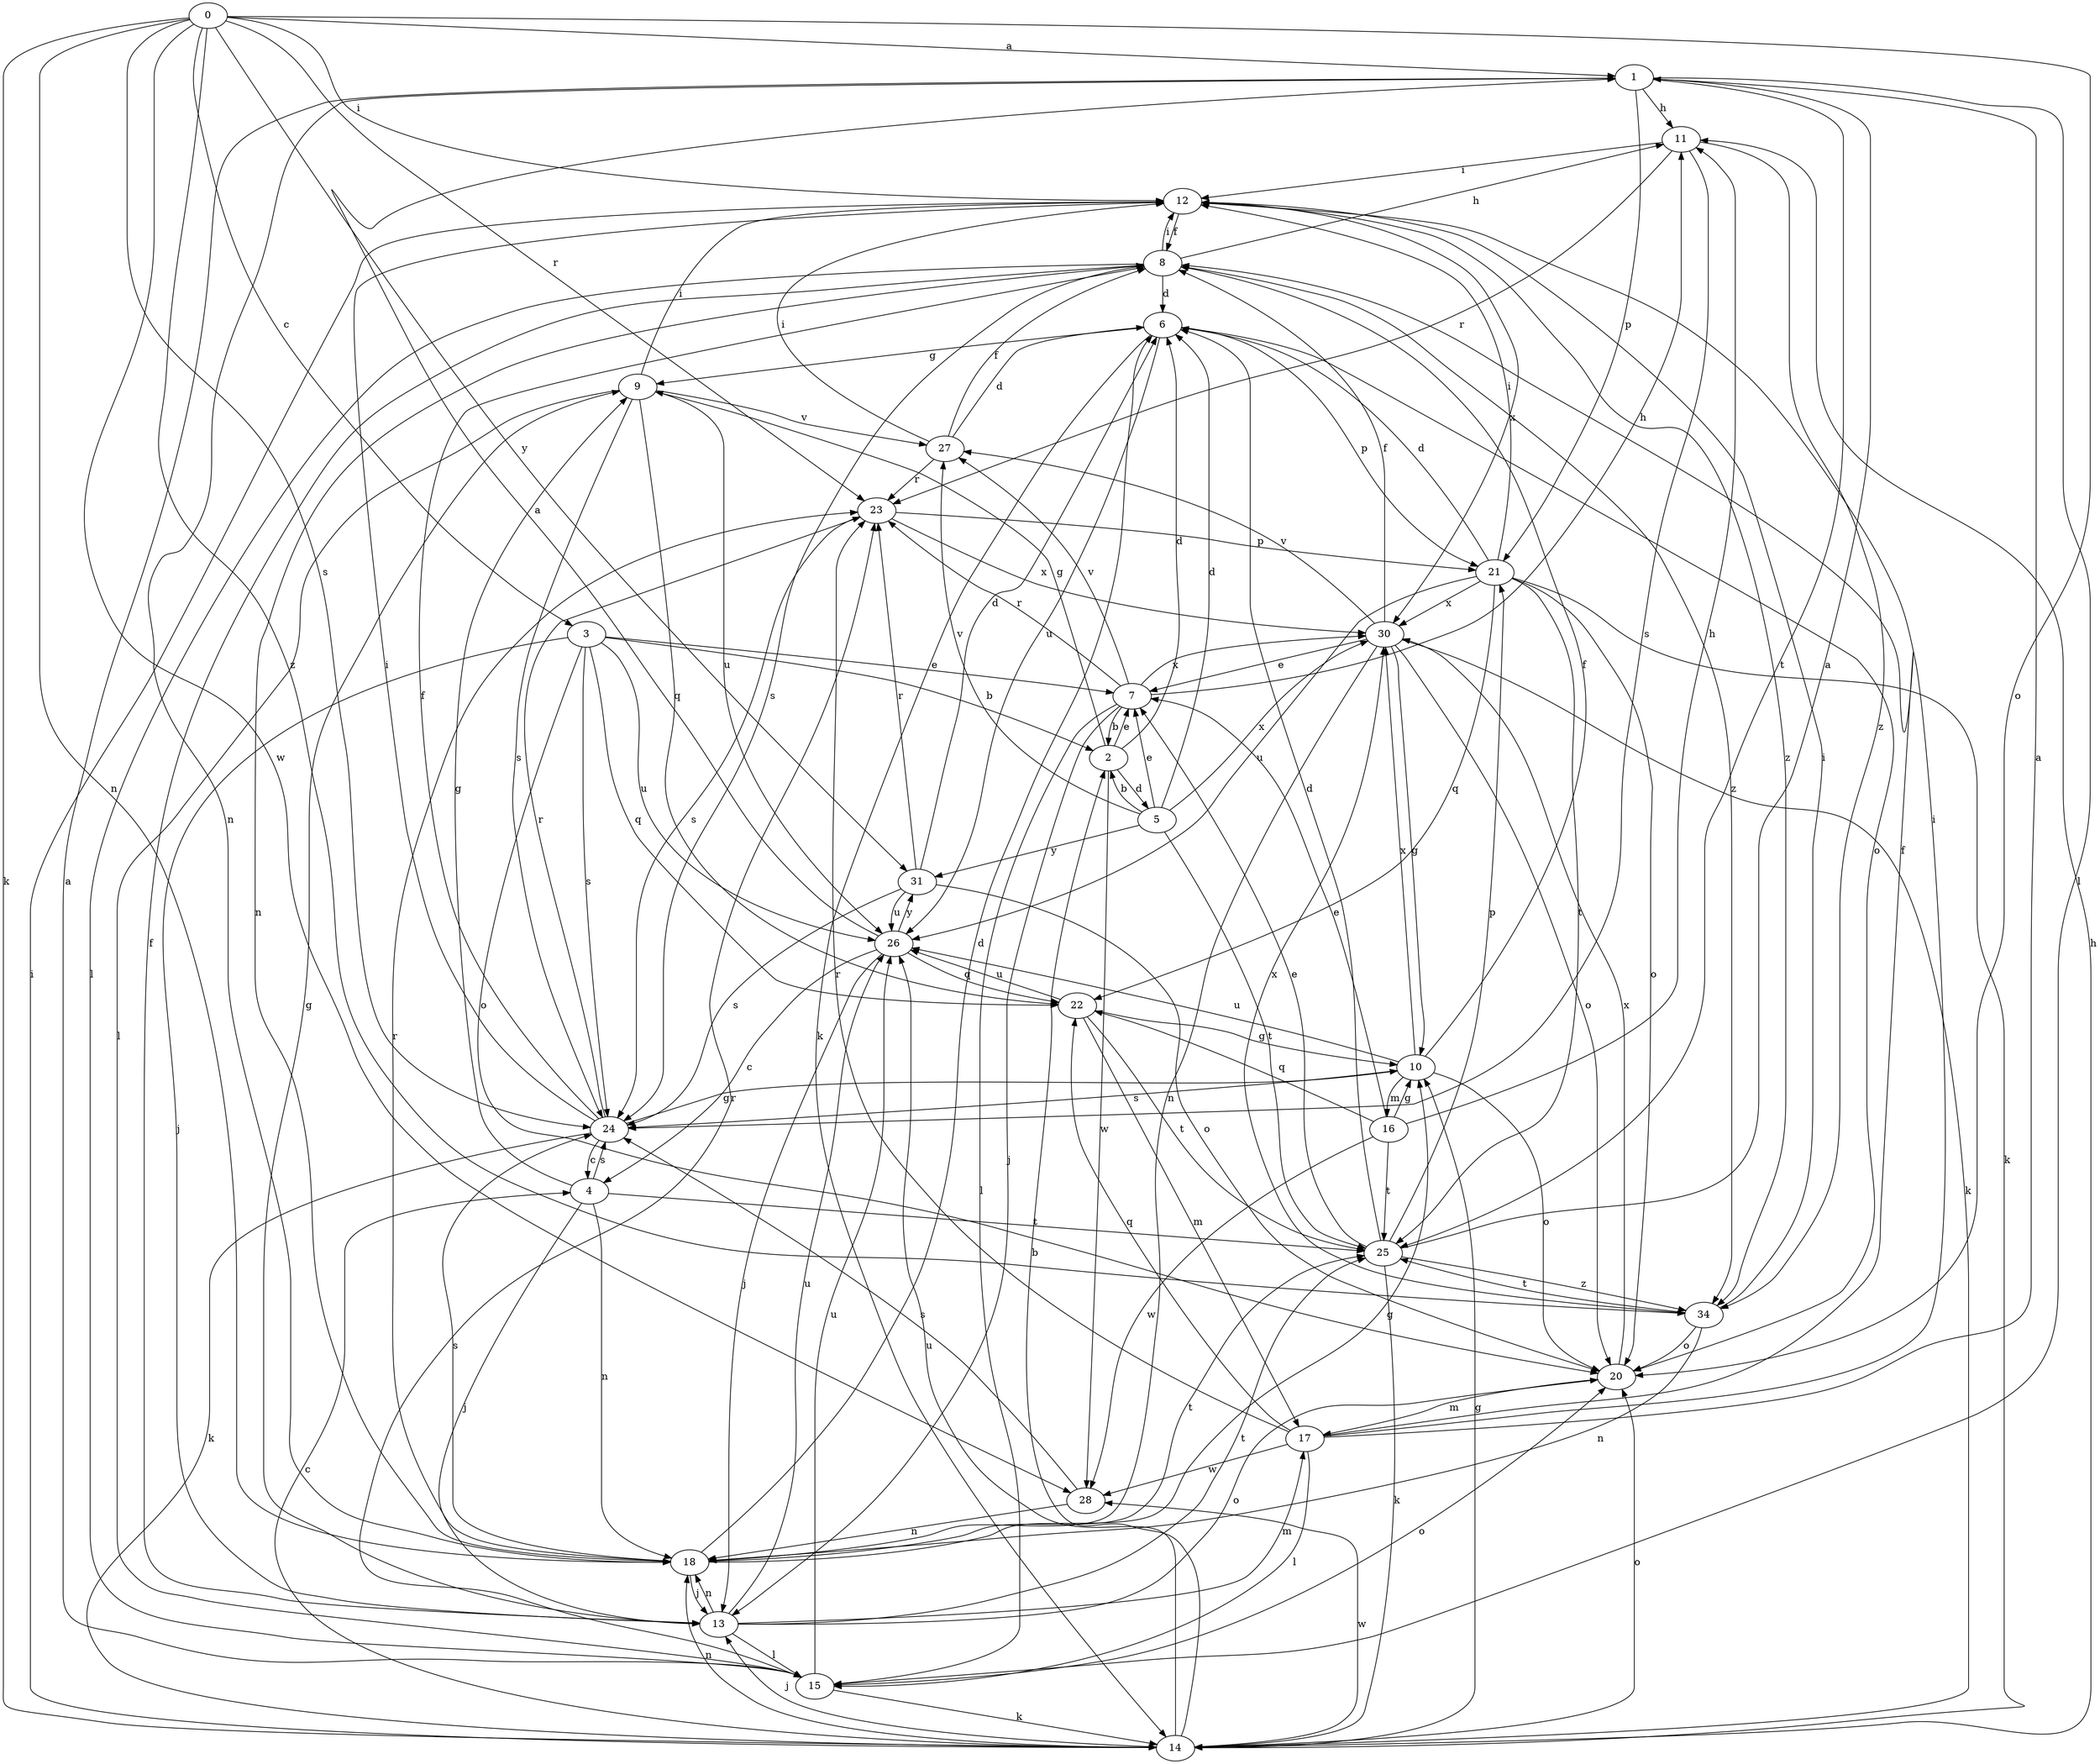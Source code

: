 strict digraph  {
0;
1;
2;
3;
4;
5;
6;
7;
8;
9;
10;
11;
12;
13;
14;
15;
16;
17;
18;
20;
21;
22;
23;
24;
25;
26;
27;
28;
30;
31;
34;
0 -> 1  [label=a];
0 -> 3  [label=c];
0 -> 12  [label=i];
0 -> 14  [label=k];
0 -> 18  [label=n];
0 -> 20  [label=o];
0 -> 23  [label=r];
0 -> 24  [label=s];
0 -> 28  [label=w];
0 -> 31  [label=y];
0 -> 34  [label=z];
1 -> 11  [label=h];
1 -> 15  [label=l];
1 -> 18  [label=n];
1 -> 21  [label=p];
1 -> 25  [label=t];
2 -> 5  [label=d];
2 -> 6  [label=d];
2 -> 7  [label=e];
2 -> 9  [label=g];
2 -> 28  [label=w];
3 -> 2  [label=b];
3 -> 7  [label=e];
3 -> 13  [label=j];
3 -> 20  [label=o];
3 -> 22  [label=q];
3 -> 24  [label=s];
3 -> 26  [label=u];
4 -> 9  [label=g];
4 -> 13  [label=j];
4 -> 18  [label=n];
4 -> 24  [label=s];
4 -> 25  [label=t];
5 -> 2  [label=b];
5 -> 6  [label=d];
5 -> 7  [label=e];
5 -> 25  [label=t];
5 -> 27  [label=v];
5 -> 30  [label=x];
5 -> 31  [label=y];
6 -> 9  [label=g];
6 -> 14  [label=k];
6 -> 20  [label=o];
6 -> 21  [label=p];
6 -> 26  [label=u];
7 -> 2  [label=b];
7 -> 11  [label=h];
7 -> 13  [label=j];
7 -> 15  [label=l];
7 -> 23  [label=r];
7 -> 27  [label=v];
7 -> 30  [label=x];
8 -> 6  [label=d];
8 -> 11  [label=h];
8 -> 12  [label=i];
8 -> 15  [label=l];
8 -> 18  [label=n];
8 -> 24  [label=s];
8 -> 34  [label=z];
9 -> 12  [label=i];
9 -> 15  [label=l];
9 -> 22  [label=q];
9 -> 24  [label=s];
9 -> 26  [label=u];
9 -> 27  [label=v];
10 -> 8  [label=f];
10 -> 16  [label=m];
10 -> 20  [label=o];
10 -> 24  [label=s];
10 -> 26  [label=u];
10 -> 30  [label=x];
11 -> 12  [label=i];
11 -> 23  [label=r];
11 -> 24  [label=s];
11 -> 34  [label=z];
12 -> 8  [label=f];
12 -> 30  [label=x];
12 -> 34  [label=z];
13 -> 8  [label=f];
13 -> 9  [label=g];
13 -> 15  [label=l];
13 -> 17  [label=m];
13 -> 18  [label=n];
13 -> 20  [label=o];
13 -> 25  [label=t];
13 -> 26  [label=u];
14 -> 2  [label=b];
14 -> 4  [label=c];
14 -> 10  [label=g];
14 -> 11  [label=h];
14 -> 12  [label=i];
14 -> 13  [label=j];
14 -> 18  [label=n];
14 -> 20  [label=o];
14 -> 26  [label=u];
14 -> 28  [label=w];
15 -> 1  [label=a];
15 -> 14  [label=k];
15 -> 20  [label=o];
15 -> 23  [label=r];
15 -> 26  [label=u];
16 -> 7  [label=e];
16 -> 10  [label=g];
16 -> 11  [label=h];
16 -> 22  [label=q];
16 -> 25  [label=t];
16 -> 28  [label=w];
17 -> 1  [label=a];
17 -> 8  [label=f];
17 -> 12  [label=i];
17 -> 15  [label=l];
17 -> 22  [label=q];
17 -> 23  [label=r];
17 -> 28  [label=w];
18 -> 6  [label=d];
18 -> 10  [label=g];
18 -> 13  [label=j];
18 -> 23  [label=r];
18 -> 24  [label=s];
18 -> 25  [label=t];
20 -> 17  [label=m];
20 -> 30  [label=x];
21 -> 6  [label=d];
21 -> 12  [label=i];
21 -> 14  [label=k];
21 -> 20  [label=o];
21 -> 22  [label=q];
21 -> 25  [label=t];
21 -> 26  [label=u];
21 -> 30  [label=x];
22 -> 10  [label=g];
22 -> 17  [label=m];
22 -> 25  [label=t];
22 -> 26  [label=u];
23 -> 21  [label=p];
23 -> 24  [label=s];
23 -> 30  [label=x];
24 -> 4  [label=c];
24 -> 8  [label=f];
24 -> 10  [label=g];
24 -> 12  [label=i];
24 -> 14  [label=k];
24 -> 23  [label=r];
25 -> 1  [label=a];
25 -> 6  [label=d];
25 -> 7  [label=e];
25 -> 14  [label=k];
25 -> 21  [label=p];
25 -> 34  [label=z];
26 -> 1  [label=a];
26 -> 4  [label=c];
26 -> 13  [label=j];
26 -> 22  [label=q];
26 -> 31  [label=y];
27 -> 6  [label=d];
27 -> 8  [label=f];
27 -> 12  [label=i];
27 -> 23  [label=r];
28 -> 18  [label=n];
28 -> 24  [label=s];
30 -> 7  [label=e];
30 -> 8  [label=f];
30 -> 10  [label=g];
30 -> 14  [label=k];
30 -> 18  [label=n];
30 -> 20  [label=o];
30 -> 27  [label=v];
31 -> 6  [label=d];
31 -> 20  [label=o];
31 -> 23  [label=r];
31 -> 24  [label=s];
31 -> 26  [label=u];
34 -> 12  [label=i];
34 -> 18  [label=n];
34 -> 20  [label=o];
34 -> 25  [label=t];
34 -> 30  [label=x];
}
